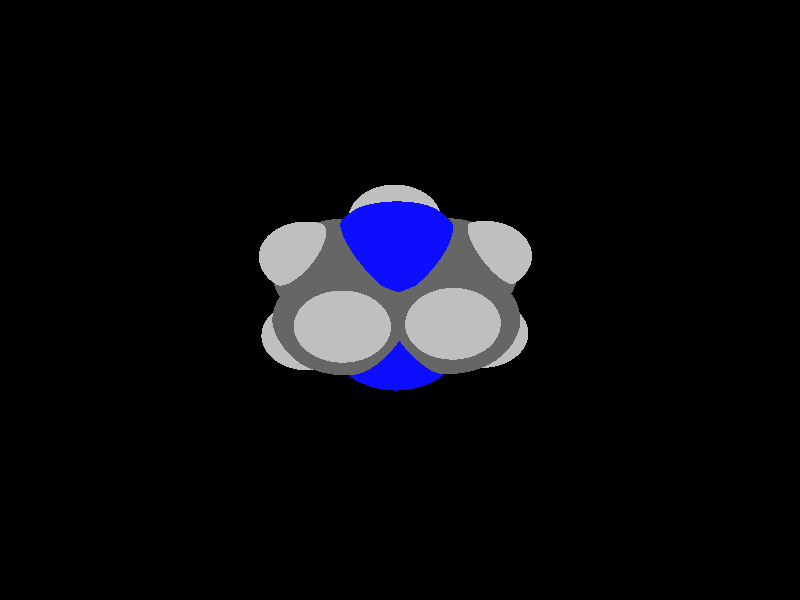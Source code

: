 global_settings {
	ambient_light rgb <0.200000002980232, 0.200000002980232, 0.200000002980232>
	max_trace_level 15
}

background { color rgb <0,0,0> }

camera {
	perspective
	location <1.32860374824138, 2.0169222445412, -25.8444305359766>
	angle 40
	up <-0.0104238887943979, 0.99656294638547, 0.0821805112779984>
	right <-0.998439807966896, -0.00586431338497381, -0.0555298090717946> * 1
	direction <-0.0548570178685386, -0.0826311304535646, 0.995069245766613> }

light_source {
	<-18.2799096454515, 18.8722653782511, -23.895719974183>
	color rgb <1, 1, 1>
	fade_distance 48.6691026882574
	fade_power 0
	spotlight
	area_light <20, 0, 0>, <0, 0, 20>, 20, 20
	circular
	orient
	point_at <18.2799096454515, -18.8722653782511, 23.895719974183>
}

light_source {
	<18.5922451905513, 16.0844068479484, 14.5881943201214>
	color rgb <0.300000011920929, 0.300000011920929, 0.300000011920929> shadowless
	fade_distance 48.6691026882574
	fade_power 0
	parallel
	point_at <-18.5922451905513, -16.0844068479484, -14.5881943201214>
}

#default {
	finish {ambient 0.5 diffuse 1 specular 0.2 roughness .01 metallic 1}
}

union {
cylinder {
	<-9.69806067395962e-17, -1.47346883016621, 0.189433998972586>, 	<-0.587760956894137, -1.11105005768647, -0.0279888067378391>, 0.075
	pigment { rgbt <0.0500000007450581, 0.0500000007450581, 1, 0> }
}
cylinder {
	<-0.587760956894137, -1.11105005768647, -0.0279888067378391>, 	<-1.19744312102639, -0.735114468675575, -0.253520641002078>, 0.075
	pigment { rgbt <0.400000005960464, 0.400000005960464, 0.400000005960464, 0> }
}
cylinder {
	<-9.69806067395962e-17, -1.47346883016621, 0.189433998972586>, 	<0.587760956894135, -1.11105005768647, -0.0279888067378389>, 0.075
	pigment { rgbt <0.0500000007450581, 0.0500000007450581, 1, 0> }
}
cylinder {
	<0.587760956894135, -1.11105005768647, -0.0279888067378389>, 	<1.19744312102639, -0.735114468675578, -0.253520641002078>, 0.075
	pigment { rgbt <0.400000005960464, 0.400000005960464, 0.400000005960464, 0> }
}
cylinder {
	<-9.69806067395962e-17, -1.47346883016621, 0.189433998972586>, 	<5.87713190835162e-17, -1.48271248511484, 0.807142241945548>, 0.075
	pigment { rgbt <0.0500000007450581, 0.0500000007450581, 1, 0> }
}
cylinder {
	<5.87713190835162e-17, -1.48271248511484, 0.807142241945548>, 	<1.60066063628532e-16, -1.48872418392201, 1.20887466576391>, 0.075
	pigment { rgbt <0.75, 0.75, 0.75, 0> }
}
cylinder {
	<-1.19744312102639, -0.735114468675575, -0.253520641002078>, 	<-1.20229325492001, -0.000594672819989983, -0.0156469913901661>, 0.075
	pigment { rgbt <0.400000005960464, 0.400000005960464, 0.400000005960464, 0> }
}
cylinder {
	<-1.20229325492001, -0.000594672819989983, -0.0156469913901661>, 	<-1.20714338881364, 0.733925123035595, 0.222226658221746>, 0.075
	pigment { rgbt <0.400000005960464, 0.400000005960464, 0.400000005960464, 0> }
}
cylinder {
	<-1.20714338881364, 0.733925123035595, 0.222226658221746>, 	<-0.592481589374859, 1.10964749765676, 0.020064151899866>, 0.075
	pigment { rgbt <0.400000005960464, 0.400000005960464, 0.400000005960464, 0> }
}
cylinder {
	<-0.592481589374859, 1.10964749765676, 0.020064151899866>, 	<-1.36249055113656e-15, 1.47181184540457, -0.174803274653982>, 0.075
	pigment { rgbt <0.0500000007450581, 0.0500000007450581, 1, 0> }
}
cylinder {
	<-1.20714338881364, 0.733925123035595, 0.222226658221746>, 	<-1.74252091157332, 1.04347019854759, -0.0333990279167159>, 0.075
	pigment { rgbt <0.400000005960464, 0.400000005960464, 0.400000005960464, 0> }
}
cylinder {
	<-1.74252091157332, 1.04347019854759, -0.0333990279167159>, 	<-2.08348406102586, 1.24060859035018, -0.196198053504234>, 0.075
	pigment { rgbt <0.75, 0.75, 0.75, 0> }
}
cylinder {
	<-1.20714338881364, 0.733925123035595, 0.222226658221746>, 	<-1.26896137525889, 0.752344216174597, 0.889268137372601>, 0.075
	pigment { rgbt <0.400000005960464, 0.400000005960464, 0.400000005960464, 0> }
}
cylinder {
	<-1.26896137525889, 0.752344216174597, 0.889268137372601>, 	<-1.30836392760747, 0.764084476952352, 1.31443787052457>, 0.075
	pigment { rgbt <0.75, 0.75, 0.75, 0> }
}
cylinder {
	<-1.36249055113656e-15, 1.47181184540457, -0.174803274653982>, 	<0.592481589374856, 1.10964749765676, 0.0200641518998653>, 0.075
	pigment { rgbt <0.0500000007450581, 0.0500000007450581, 1, 0> }
}
cylinder {
	<0.592481589374856, 1.10964749765676, 0.0200641518998653>, 	<1.20714338881363, 0.733925123035597, 0.222226658221744>, 0.075
	pigment { rgbt <0.400000005960464, 0.400000005960464, 0.400000005960464, 0> }
}
cylinder {
	<1.20714338881363, 0.733925123035597, 0.222226658221744>, 	<1.20229325492001, -0.000594672819990538, -0.0156469913901666>, 0.075
	pigment { rgbt <0.400000005960464, 0.400000005960464, 0.400000005960464, 0> }
}
cylinder {
	<1.20229325492001, -0.000594672819990538, -0.0156469913901666>, 	<1.19744312102639, -0.735114468675578, -0.253520641002078>, 0.075
	pigment { rgbt <0.400000005960464, 0.400000005960464, 0.400000005960464, 0> }
}
cylinder {
	<1.20714338881363, 0.733925123035597, 0.222226658221744>, 	<1.74252091157332, 1.0434701985476, -0.033399027916715>, 0.075
	pigment { rgbt <0.400000005960464, 0.400000005960464, 0.400000005960464, 0> }
}
cylinder {
	<1.74252091157332, 1.0434701985476, -0.033399027916715>, 	<2.08348406102586, 1.24060859035018, -0.196198053504232>, 0.075
	pigment { rgbt <0.75, 0.75, 0.75, 0> }
}
cylinder {
	<1.20714338881363, 0.733925123035597, 0.222226658221744>, 	<1.26896137525888, 0.752344216174599, 0.8892681373726>, 0.075
	pigment { rgbt <0.400000005960464, 0.400000005960464, 0.400000005960464, 0> }
}
cylinder {
	<1.26896137525888, 0.752344216174599, 0.8892681373726>, 	<1.30836392760747, 0.764084476952354, 1.31443787052457>, 0.075
	pigment { rgbt <0.75, 0.75, 0.75, 0> }
}
cylinder {
	<1.19744312102639, -0.735114468675578, -0.253520641002078>, 	<1.74035535164166, -1.04703268340568, -0.017010375921261>, 0.075
	pigment { rgbt <0.400000005960464, 0.400000005960464, 0.400000005960464, 0> }
}
cylinder {
	<1.74035535164166, -1.04703268340568, -0.017010375921261>, 	<2.0861593514877, -1.24570672351023, 0.133633118657794>, 0.075
	pigment { rgbt <0.75, 0.75, 0.75, 0> }
}
cylinder {
	<1.19744312102639, -0.735114468675578, -0.253520641002078>, 	<1.2376300830505, -0.759174588467031, -0.921956958934573>, 0.075
	pigment { rgbt <0.400000005960464, 0.400000005960464, 0.400000005960464, 0> }
}
cylinder {
	<1.2376300830505, -0.759174588467031, -0.921956958934573>, 	<1.26324341305099, -0.774509407448868, -1.34798766972189>, 0.075
	pigment { rgbt <0.75, 0.75, 0.75, 0> }
}
cylinder {
	<-1.36249055113656e-15, 1.47181184540457, -0.174803274653982>, 	<-6.00121510722777e-16, 2.02903203646691, 0.0908043646105968>, 0.075
	pigment { rgbt <0.0500000007450581, 0.0500000007450581, 1, 0> }
}
cylinder {
	<-6.00121510722777e-16, 2.02903203646691, 0.0908043646105968>, 	<-1.04519845526938e-16, 2.39127032256173, 0.263470857254126>, 0.075
	pigment { rgbt <0.75, 0.75, 0.75, 0> }
}
cylinder {
	<-1.19744312102639, -0.735114468675575, -0.253520641002078>, 	<-1.72960401330969, -1.03626323219114, -0.014551067714413>, 0.075
	pigment { rgbt <0.400000005960464, 0.400000005960464, 0.400000005960464, 0> }
}
cylinder {
	<-1.72960401330969, -1.03626323219114, -0.014551067714413>, 	<-2.06478836815988, -1.22594337493856, 0.135965182939737>, 0.075
	pigment { rgbt <0.75, 0.75, 0.75, 0> }
}
cylinder {
	<-1.19744312102639, -0.735114468675575, -0.253520641002078>, 	<-1.19407562882584, -0.729710554058804, -0.909989762669727>, 0.075
	pigment { rgbt <0.400000005960464, 0.400000005960464, 0.400000005960464, 0> }
}
cylinder {
	<-1.19407562882584, -0.729710554058804, -0.909989762669727>, 	<-1.19195459603844, -0.726306869833313, -1.32347031378865>, 0.075
	pigment { rgbt <0.75, 0.75, 0.75, 0> }
}
sphere {
	<-9.69806067395962e-17, -1.47346883016621, 0.189433998972586>, 0.3834
	pigment { rgbt <0.0500000007450581, 0.0500000007450581, 1,0> }
}
sphere {
	<-1.19744312102639, -0.735114468675575, -0.253520641002078>, 0.4104
	pigment { rgbt <0.400000005960464, 0.400000005960464, 0.400000005960464,0> }
}
sphere {
	<-1.20714338881364, 0.733925123035595, 0.222226658221746>, 0.4104
	pigment { rgbt <0.400000005960464, 0.400000005960464, 0.400000005960464,0> }
}
sphere {
	<-1.36249055113656e-15, 1.47181184540457, -0.174803274653982>, 0.3834
	pigment { rgbt <0.0500000007450581, 0.0500000007450581, 1,0> }
}
sphere {
	<1.20714338881363, 0.733925123035597, 0.222226658221744>, 0.4104
	pigment { rgbt <0.400000005960464, 0.400000005960464, 0.400000005960464,0> }
}
sphere {
	<1.19744312102639, -0.735114468675578, -0.253520641002078>, 0.4104
	pigment { rgbt <0.400000005960464, 0.400000005960464, 0.400000005960464,0> }
}
sphere {
	<1.60066063628532e-16, -1.48872418392201, 1.20887466576391>, 0.1674
	pigment { rgbt <0.75, 0.75, 0.75,0> }
}
sphere {
	<-2.08348406102586, 1.24060859035018, -0.196198053504234>, 0.1674
	pigment { rgbt <0.75, 0.75, 0.75,0> }
}
sphere {
	<-1.30836392760747, 0.764084476952352, 1.31443787052457>, 0.1674
	pigment { rgbt <0.75, 0.75, 0.75,0> }
}
sphere {
	<2.08348406102586, 1.24060859035018, -0.196198053504232>, 0.1674
	pigment { rgbt <0.75, 0.75, 0.75,0> }
}
sphere {
	<1.30836392760747, 0.764084476952354, 1.31443787052457>, 0.1674
	pigment { rgbt <0.75, 0.75, 0.75,0> }
}
sphere {
	<2.0861593514877, -1.24570672351023, 0.133633118657794>, 0.1674
	pigment { rgbt <0.75, 0.75, 0.75,0> }
}
sphere {
	<1.26324341305099, -0.774509407448868, -1.34798766972189>, 0.1674
	pigment { rgbt <0.75, 0.75, 0.75,0> }
}
sphere {
	<-1.04519845526938e-16, 2.39127032256173, 0.263470857254126>, 0.1674
	pigment { rgbt <0.75, 0.75, 0.75,0> }
}
sphere {
	<-2.06478836815988, -1.22594337493856, 0.135965182939737>, 0.1674
	pigment { rgbt <0.75, 0.75, 0.75,0> }
}
sphere {
	<-1.19195459603844, -0.726306869833313, -1.32347031378865>, 0.1674
	pigment { rgbt <0.75, 0.75, 0.75,0> }
}
}
merge {
}
union {
}
merge {
sphere {
	<-9.69806067395962e-17, -1.47346883016621, 0.189433998972586>, 1.549845
	pigment { rgbt <0, 0, 0,0> }
}
sphere {
	<-1.19744312102639, -0.735114468675575, -0.253520641002078>, 1.69983
	pigment { rgbt <0, 0, 0,0> }
}
sphere {
	<-1.20714338881364, 0.733925123035595, 0.222226658221746>, 1.69983
	pigment { rgbt <0, 0, 0,0> }
}
sphere {
	<-1.36249055113656e-15, 1.47181184540457, -0.174803274653982>, 1.549845
	pigment { rgbt <0, 0, 0,0> }
}
sphere {
	<1.20714338881363, 0.733925123035597, 0.222226658221744>, 1.69983
	pigment { rgbt <0, 0, 0,0> }
}
sphere {
	<1.19744312102639, -0.735114468675578, -0.253520641002078>, 1.69983
	pigment { rgbt <0, 0, 0,0> }
}
sphere {
	<1.60066063628532e-16, -1.48872418392201, 1.20887466576391>, 1.09989
	pigment { rgbt <0, 0, 0,0> }
}
sphere {
	<-2.08348406102586, 1.24060859035018, -0.196198053504234>, 1.09989
	pigment { rgbt <0, 0, 0,0> }
}
sphere {
	<-1.30836392760747, 0.764084476952352, 1.31443787052457>, 1.09989
	pigment { rgbt <0, 0, 0,0> }
}
sphere {
	<2.08348406102586, 1.24060859035018, -0.196198053504232>, 1.09989
	pigment { rgbt <0, 0, 0,0> }
}
sphere {
	<1.30836392760747, 0.764084476952354, 1.31443787052457>, 1.09989
	pigment { rgbt <0, 0, 0,0> }
}
sphere {
	<2.0861593514877, -1.24570672351023, 0.133633118657794>, 1.09989
	pigment { rgbt <0, 0, 0,0> }
}
sphere {
	<1.26324341305099, -0.774509407448868, -1.34798766972189>, 1.09989
	pigment { rgbt <0, 0, 0,0> }
}
sphere {
	<-1.04519845526938e-16, 2.39127032256173, 0.263470857254126>, 1.09989
	pigment { rgbt <0, 0, 0,0> }
}
sphere {
	<-2.06478836815988, -1.22594337493856, 0.135965182939737>, 1.09989
	pigment { rgbt <0, 0, 0,0> }
}
sphere {
	<-1.19195459603844, -0.726306869833313, -1.32347031378865>, 1.09989
	pigment { rgbt <0, 0, 0,0> }
}
sphere {
	<-9.69806067395962e-17, -1.47346883016621, 0.189433998972586>, 1.55
	pigment { rgbt <0.0500000007450581, 0.0500000007450581, 1,0.350000023841858> }
}
sphere {
	<-1.19744312102639, -0.735114468675575, -0.253520641002078>, 1.7
	pigment { rgbt <0.400000005960464, 0.400000005960464, 0.400000005960464,0.350000023841858> }
}
sphere {
	<-1.20714338881364, 0.733925123035595, 0.222226658221746>, 1.7
	pigment { rgbt <0.400000005960464, 0.400000005960464, 0.400000005960464,0.350000023841858> }
}
sphere {
	<-1.36249055113656e-15, 1.47181184540457, -0.174803274653982>, 1.55
	pigment { rgbt <0.0500000007450581, 0.0500000007450581, 1,0.350000023841858> }
}
sphere {
	<1.20714338881363, 0.733925123035597, 0.222226658221744>, 1.7
	pigment { rgbt <0.400000005960464, 0.400000005960464, 0.400000005960464,0.350000023841858> }
}
sphere {
	<1.19744312102639, -0.735114468675578, -0.253520641002078>, 1.7
	pigment { rgbt <0.400000005960464, 0.400000005960464, 0.400000005960464,0.350000023841858> }
}
sphere {
	<1.60066063628532e-16, -1.48872418392201, 1.20887466576391>, 1.1
	pigment { rgbt <0.75, 0.75, 0.75,0.350000023841858> }
}
sphere {
	<-2.08348406102586, 1.24060859035018, -0.196198053504234>, 1.1
	pigment { rgbt <0.75, 0.75, 0.75,0.350000023841858> }
}
sphere {
	<-1.30836392760747, 0.764084476952352, 1.31443787052457>, 1.1
	pigment { rgbt <0.75, 0.75, 0.75,0.350000023841858> }
}
sphere {
	<2.08348406102586, 1.24060859035018, -0.196198053504232>, 1.1
	pigment { rgbt <0.75, 0.75, 0.75,0.350000023841858> }
}
sphere {
	<1.30836392760747, 0.764084476952354, 1.31443787052457>, 1.1
	pigment { rgbt <0.75, 0.75, 0.75,0.350000023841858> }
}
sphere {
	<2.0861593514877, -1.24570672351023, 0.133633118657794>, 1.1
	pigment { rgbt <0.75, 0.75, 0.75,0.350000023841858> }
}
sphere {
	<1.26324341305099, -0.774509407448868, -1.34798766972189>, 1.1
	pigment { rgbt <0.75, 0.75, 0.75,0.350000023841858> }
}
sphere {
	<-1.04519845526938e-16, 2.39127032256173, 0.263470857254126>, 1.1
	pigment { rgbt <0.75, 0.75, 0.75,0.350000023841858> }
}
sphere {
	<-2.06478836815988, -1.22594337493856, 0.135965182939737>, 1.1
	pigment { rgbt <0.75, 0.75, 0.75,0.350000023841858> }
}
sphere {
	<-1.19195459603844, -0.726306869833313, -1.32347031378865>, 1.1
	pigment { rgbt <0.75, 0.75, 0.75,0.350000023841858> }
}
}
